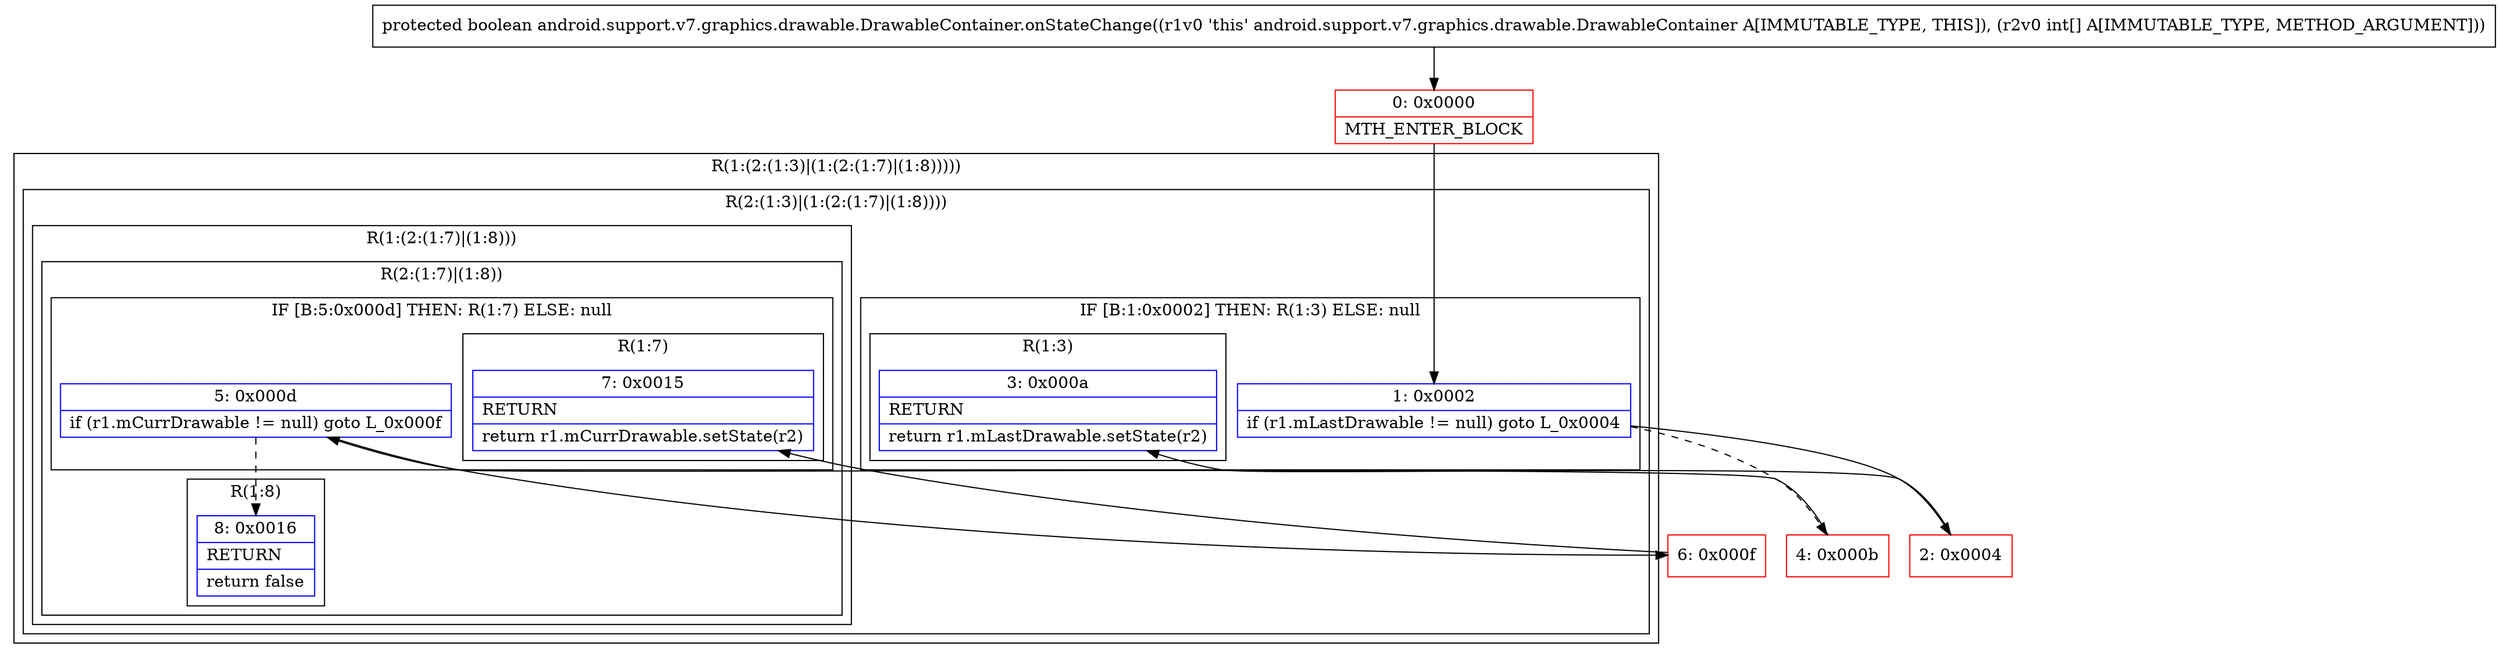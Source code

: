 digraph "CFG forandroid.support.v7.graphics.drawable.DrawableContainer.onStateChange([I)Z" {
subgraph cluster_Region_1147075926 {
label = "R(1:(2:(1:3)|(1:(2:(1:7)|(1:8)))))";
node [shape=record,color=blue];
subgraph cluster_Region_2136876804 {
label = "R(2:(1:3)|(1:(2:(1:7)|(1:8))))";
node [shape=record,color=blue];
subgraph cluster_IfRegion_1095890306 {
label = "IF [B:1:0x0002] THEN: R(1:3) ELSE: null";
node [shape=record,color=blue];
Node_1 [shape=record,label="{1\:\ 0x0002|if (r1.mLastDrawable != null) goto L_0x0004\l}"];
subgraph cluster_Region_1335753944 {
label = "R(1:3)";
node [shape=record,color=blue];
Node_3 [shape=record,label="{3\:\ 0x000a|RETURN\l|return r1.mLastDrawable.setState(r2)\l}"];
}
}
subgraph cluster_Region_2090474544 {
label = "R(1:(2:(1:7)|(1:8)))";
node [shape=record,color=blue];
subgraph cluster_Region_1920103072 {
label = "R(2:(1:7)|(1:8))";
node [shape=record,color=blue];
subgraph cluster_IfRegion_1019311241 {
label = "IF [B:5:0x000d] THEN: R(1:7) ELSE: null";
node [shape=record,color=blue];
Node_5 [shape=record,label="{5\:\ 0x000d|if (r1.mCurrDrawable != null) goto L_0x000f\l}"];
subgraph cluster_Region_479864053 {
label = "R(1:7)";
node [shape=record,color=blue];
Node_7 [shape=record,label="{7\:\ 0x0015|RETURN\l|return r1.mCurrDrawable.setState(r2)\l}"];
}
}
subgraph cluster_Region_810406090 {
label = "R(1:8)";
node [shape=record,color=blue];
Node_8 [shape=record,label="{8\:\ 0x0016|RETURN\l|return false\l}"];
}
}
}
}
}
Node_0 [shape=record,color=red,label="{0\:\ 0x0000|MTH_ENTER_BLOCK\l}"];
Node_2 [shape=record,color=red,label="{2\:\ 0x0004}"];
Node_4 [shape=record,color=red,label="{4\:\ 0x000b}"];
Node_6 [shape=record,color=red,label="{6\:\ 0x000f}"];
MethodNode[shape=record,label="{protected boolean android.support.v7.graphics.drawable.DrawableContainer.onStateChange((r1v0 'this' android.support.v7.graphics.drawable.DrawableContainer A[IMMUTABLE_TYPE, THIS]), (r2v0 int[] A[IMMUTABLE_TYPE, METHOD_ARGUMENT])) }"];
MethodNode -> Node_0;
Node_1 -> Node_2;
Node_1 -> Node_4[style=dashed];
Node_5 -> Node_6;
Node_5 -> Node_8[style=dashed];
Node_0 -> Node_1;
Node_2 -> Node_3;
Node_4 -> Node_5;
Node_6 -> Node_7;
}

